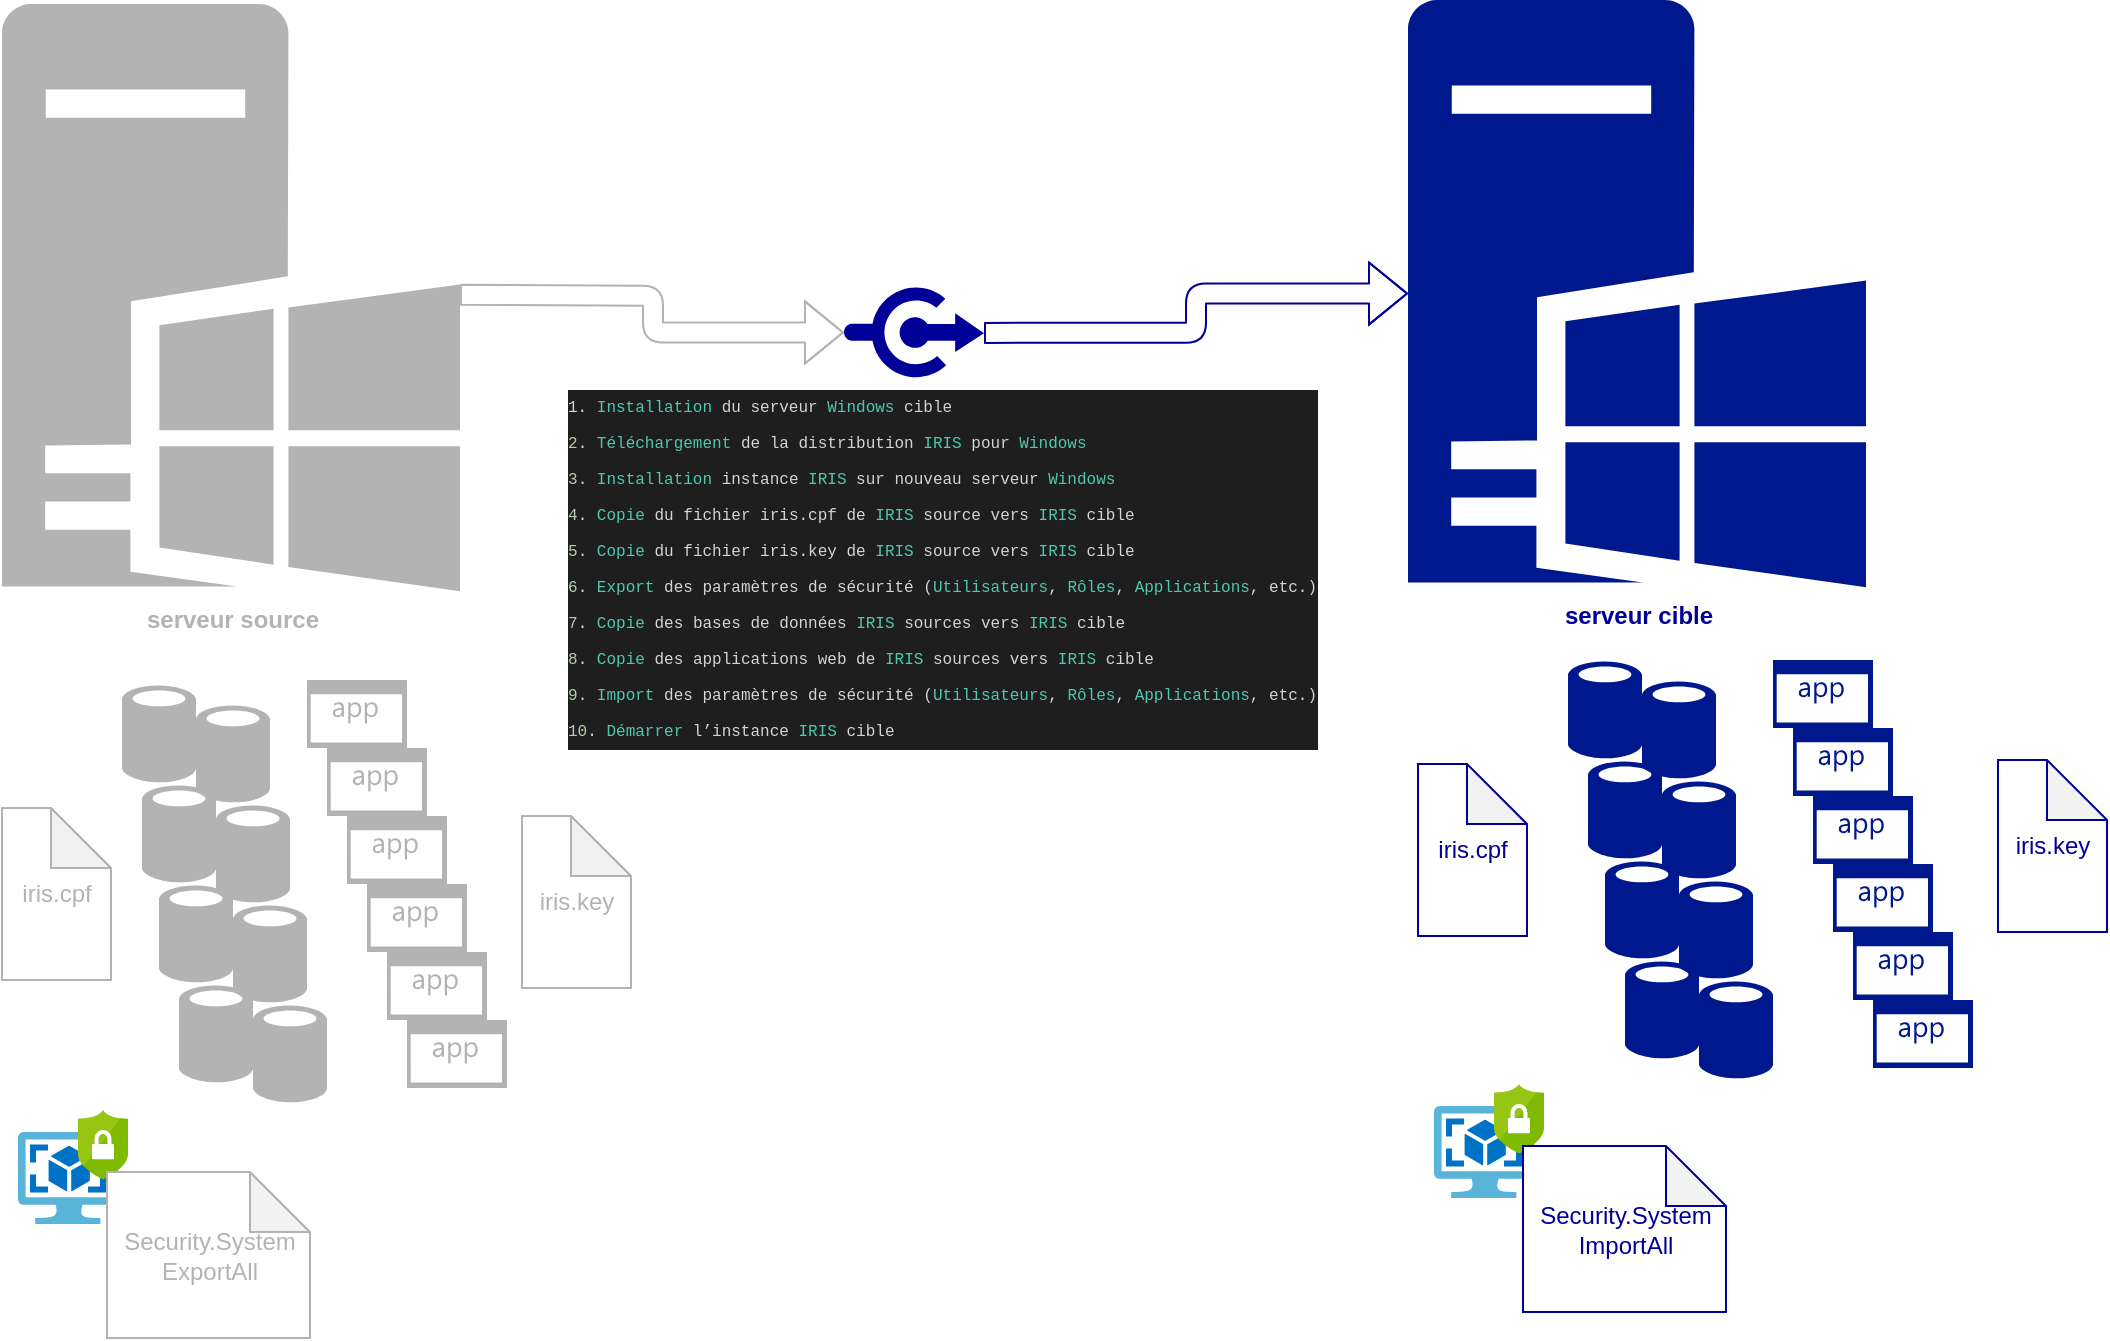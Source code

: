 <mxfile version="21.1.8" type="github">
  <diagram name="Page-1" id="I7xTnPxRHZJP-MAULyoQ">
    <mxGraphModel dx="1055" dy="738" grid="0" gridSize="10" guides="1" tooltips="1" connect="1" arrows="1" fold="1" page="1" pageScale="1" pageWidth="1169" pageHeight="827" math="0" shadow="0">
      <root>
        <mxCell id="0" />
        <mxCell id="1" parent="0" />
        <mxCell id="NS_PCVdNuBJ5CIJFDRs9-49" style="edgeStyle=orthogonalEdgeStyle;rounded=1;orthogonalLoop=1;jettySize=auto;html=1;exitX=1;exitY=0.5;exitDx=0;exitDy=0;exitPerimeter=0;shape=flexArrow;strokeColor=#B3B3B3;" parent="1" target="NS_PCVdNuBJ5CIJFDRs9-6" edge="1">
          <mxGeometry relative="1" as="geometry">
            <mxPoint x="239" y="255.395" as="sourcePoint" />
          </mxGeometry>
        </mxCell>
        <mxCell id="NS_PCVdNuBJ5CIJFDRs9-2" value="&lt;b&gt;&lt;font color=&quot;#b3b3b3&quot;&gt;serveur source&lt;/font&gt;&lt;/b&gt;" style="sketch=0;aspect=fixed;pointerEvents=1;shadow=0;dashed=0;html=1;strokeColor=none;labelPosition=center;verticalLabelPosition=bottom;verticalAlign=top;align=center;fillColor=#B3B3B3;shape=mxgraph.mscae.enterprise.windows_server" parent="1" vertex="1">
          <mxGeometry x="10" y="110" width="229" height="293.59" as="geometry" />
        </mxCell>
        <mxCell id="NS_PCVdNuBJ5CIJFDRs9-3" value="&lt;b&gt;&lt;font color=&quot;#000099&quot;&gt;serveur cible&lt;/font&gt;&lt;/b&gt;" style="sketch=0;aspect=fixed;pointerEvents=1;shadow=0;dashed=0;html=1;strokeColor=none;labelPosition=center;verticalLabelPosition=bottom;verticalAlign=top;align=center;fillColor=#00188D;shape=mxgraph.mscae.enterprise.windows_server" parent="1" vertex="1">
          <mxGeometry x="713" y="108" width="229" height="293.59" as="geometry" />
        </mxCell>
        <mxCell id="NS_PCVdNuBJ5CIJFDRs9-5" value="" style="sketch=0;aspect=fixed;pointerEvents=1;shadow=0;dashed=0;html=1;strokeColor=none;labelPosition=center;verticalLabelPosition=bottom;verticalAlign=top;align=center;fillColor=#00188D;shape=mxgraph.mscae.enterprise.database_generic" parent="1" vertex="1">
          <mxGeometry x="793" y="438" width="37" height="50" as="geometry" />
        </mxCell>
        <mxCell id="NS_PCVdNuBJ5CIJFDRs9-50" style="edgeStyle=orthogonalEdgeStyle;rounded=1;orthogonalLoop=1;jettySize=auto;html=1;exitX=1;exitY=0.505;exitDx=0;exitDy=0;exitPerimeter=0;entryX=0;entryY=0.5;entryDx=0;entryDy=0;entryPerimeter=0;shape=flexArrow;strokeColor=#000099;" parent="1" source="NS_PCVdNuBJ5CIJFDRs9-6" edge="1" target="NS_PCVdNuBJ5CIJFDRs9-3">
          <mxGeometry relative="1" as="geometry">
            <mxPoint x="580" y="255.395" as="targetPoint" />
          </mxGeometry>
        </mxCell>
        <mxCell id="NS_PCVdNuBJ5CIJFDRs9-6" value="" style="sketch=0;aspect=fixed;pointerEvents=1;shadow=0;dashed=0;html=1;strokeColor=none;labelPosition=center;verticalLabelPosition=bottom;verticalAlign=top;align=center;fillColor=#000099;shape=mxgraph.mscae.enterprise.connectors;direction=east;" parent="1" vertex="1">
          <mxGeometry x="431" y="250.4" width="70" height="47.6" as="geometry" />
        </mxCell>
        <mxCell id="NS_PCVdNuBJ5CIJFDRs9-10" value="" style="sketch=0;aspect=fixed;pointerEvents=1;shadow=0;dashed=0;html=1;strokeColor=none;labelPosition=center;verticalLabelPosition=bottom;verticalAlign=top;align=center;fillColor=#00188D;shape=mxgraph.mscae.enterprise.database_generic" parent="1" vertex="1">
          <mxGeometry x="830" y="448" width="37" height="50" as="geometry" />
        </mxCell>
        <mxCell id="NS_PCVdNuBJ5CIJFDRs9-17" value="" style="sketch=0;aspect=fixed;pointerEvents=1;shadow=0;dashed=0;html=1;strokeColor=none;labelPosition=center;verticalLabelPosition=bottom;verticalAlign=top;align=center;fillColor=#00188D;shape=mxgraph.mscae.enterprise.database_generic" parent="1" vertex="1">
          <mxGeometry x="803" y="488" width="37" height="50" as="geometry" />
        </mxCell>
        <mxCell id="NS_PCVdNuBJ5CIJFDRs9-18" value="" style="sketch=0;aspect=fixed;pointerEvents=1;shadow=0;dashed=0;html=1;strokeColor=none;labelPosition=center;verticalLabelPosition=bottom;verticalAlign=top;align=center;fillColor=#00188D;shape=mxgraph.mscae.enterprise.database_generic" parent="1" vertex="1">
          <mxGeometry x="840" y="498" width="37" height="50" as="geometry" />
        </mxCell>
        <mxCell id="NS_PCVdNuBJ5CIJFDRs9-19" value="" style="sketch=0;aspect=fixed;pointerEvents=1;shadow=0;dashed=0;html=1;strokeColor=none;labelPosition=center;verticalLabelPosition=bottom;verticalAlign=top;align=center;fillColor=#00188D;shape=mxgraph.mscae.enterprise.database_generic" parent="1" vertex="1">
          <mxGeometry x="811.5" y="538" width="37" height="50" as="geometry" />
        </mxCell>
        <mxCell id="NS_PCVdNuBJ5CIJFDRs9-20" value="" style="sketch=0;aspect=fixed;pointerEvents=1;shadow=0;dashed=0;html=1;strokeColor=none;labelPosition=center;verticalLabelPosition=bottom;verticalAlign=top;align=center;fillColor=#00188D;shape=mxgraph.mscae.enterprise.database_generic" parent="1" vertex="1">
          <mxGeometry x="848.5" y="548" width="37" height="50" as="geometry" />
        </mxCell>
        <mxCell id="NS_PCVdNuBJ5CIJFDRs9-21" value="" style="sketch=0;aspect=fixed;pointerEvents=1;shadow=0;dashed=0;html=1;strokeColor=none;labelPosition=center;verticalLabelPosition=bottom;verticalAlign=top;align=center;fillColor=#00188D;shape=mxgraph.mscae.enterprise.database_generic" parent="1" vertex="1">
          <mxGeometry x="821.5" y="588" width="37" height="50" as="geometry" />
        </mxCell>
        <mxCell id="NS_PCVdNuBJ5CIJFDRs9-22" value="" style="sketch=0;aspect=fixed;pointerEvents=1;shadow=0;dashed=0;html=1;strokeColor=none;labelPosition=center;verticalLabelPosition=bottom;verticalAlign=top;align=center;fillColor=#00188D;shape=mxgraph.mscae.enterprise.database_generic" parent="1" vertex="1">
          <mxGeometry x="858.5" y="598" width="37" height="50" as="geometry" />
        </mxCell>
        <mxCell id="NS_PCVdNuBJ5CIJFDRs9-24" value="" style="sketch=0;aspect=fixed;pointerEvents=1;shadow=0;dashed=0;html=1;strokeColor=none;labelPosition=center;verticalLabelPosition=bottom;verticalAlign=top;align=center;fillColor=#B3B3B3;shape=mxgraph.mscae.enterprise.database_generic" parent="1" vertex="1">
          <mxGeometry x="70" y="450" width="37" height="50" as="geometry" />
        </mxCell>
        <mxCell id="NS_PCVdNuBJ5CIJFDRs9-25" value="" style="sketch=0;aspect=fixed;pointerEvents=1;shadow=0;dashed=0;html=1;strokeColor=none;labelPosition=center;verticalLabelPosition=bottom;verticalAlign=top;align=center;fillColor=#B3B3B3;shape=mxgraph.mscae.enterprise.database_generic" parent="1" vertex="1">
          <mxGeometry x="107" y="460" width="37" height="50" as="geometry" />
        </mxCell>
        <mxCell id="NS_PCVdNuBJ5CIJFDRs9-26" value="" style="sketch=0;aspect=fixed;pointerEvents=1;shadow=0;dashed=0;html=1;strokeColor=none;labelPosition=center;verticalLabelPosition=bottom;verticalAlign=top;align=center;fillColor=#B3B3B3;shape=mxgraph.mscae.enterprise.database_generic" parent="1" vertex="1">
          <mxGeometry x="80" y="500" width="37" height="50" as="geometry" />
        </mxCell>
        <mxCell id="NS_PCVdNuBJ5CIJFDRs9-27" value="" style="sketch=0;aspect=fixed;pointerEvents=1;shadow=0;dashed=0;html=1;strokeColor=none;labelPosition=center;verticalLabelPosition=bottom;verticalAlign=top;align=center;fillColor=#B3B3B3;shape=mxgraph.mscae.enterprise.database_generic" parent="1" vertex="1">
          <mxGeometry x="117" y="510" width="37" height="50" as="geometry" />
        </mxCell>
        <mxCell id="NS_PCVdNuBJ5CIJFDRs9-28" value="" style="sketch=0;aspect=fixed;pointerEvents=1;shadow=0;dashed=0;html=1;strokeColor=none;labelPosition=center;verticalLabelPosition=bottom;verticalAlign=top;align=center;fillColor=#B3B3B3;shape=mxgraph.mscae.enterprise.database_generic" parent="1" vertex="1">
          <mxGeometry x="88.5" y="550" width="37" height="50" as="geometry" />
        </mxCell>
        <mxCell id="NS_PCVdNuBJ5CIJFDRs9-29" value="" style="sketch=0;aspect=fixed;pointerEvents=1;shadow=0;dashed=0;html=1;strokeColor=none;labelPosition=center;verticalLabelPosition=bottom;verticalAlign=top;align=center;fillColor=#B3B3B3;shape=mxgraph.mscae.enterprise.database_generic" parent="1" vertex="1">
          <mxGeometry x="125.5" y="560" width="37" height="50" as="geometry" />
        </mxCell>
        <mxCell id="NS_PCVdNuBJ5CIJFDRs9-30" value="" style="sketch=0;aspect=fixed;pointerEvents=1;shadow=0;dashed=0;html=1;strokeColor=none;labelPosition=center;verticalLabelPosition=bottom;verticalAlign=top;align=center;fillColor=#B3B3B3;shape=mxgraph.mscae.enterprise.database_generic" parent="1" vertex="1">
          <mxGeometry x="98.5" y="600" width="37" height="50" as="geometry" />
        </mxCell>
        <mxCell id="NS_PCVdNuBJ5CIJFDRs9-31" value="" style="sketch=0;aspect=fixed;pointerEvents=1;shadow=0;dashed=0;html=1;strokeColor=none;labelPosition=center;verticalLabelPosition=bottom;verticalAlign=top;align=center;fillColor=#B3B3B3;shape=mxgraph.mscae.enterprise.database_generic" parent="1" vertex="1">
          <mxGeometry x="135.5" y="610" width="37" height="50" as="geometry" />
        </mxCell>
        <mxCell id="NS_PCVdNuBJ5CIJFDRs9-33" value="" style="sketch=0;aspect=fixed;pointerEvents=1;shadow=0;dashed=0;html=1;strokeColor=none;labelPosition=center;verticalLabelPosition=bottom;verticalAlign=top;align=center;fillColor=#B3B3B3;shape=mxgraph.mscae.enterprise.application" parent="1" vertex="1">
          <mxGeometry x="162.5" y="448" width="50" height="34" as="geometry" />
        </mxCell>
        <mxCell id="NS_PCVdNuBJ5CIJFDRs9-34" value="" style="sketch=0;aspect=fixed;pointerEvents=1;shadow=0;dashed=0;html=1;strokeColor=none;labelPosition=center;verticalLabelPosition=bottom;verticalAlign=top;align=center;fillColor=#B3B3B3;shape=mxgraph.mscae.enterprise.application" parent="1" vertex="1">
          <mxGeometry x="172.5" y="482" width="50" height="34" as="geometry" />
        </mxCell>
        <mxCell id="NS_PCVdNuBJ5CIJFDRs9-35" value="" style="sketch=0;aspect=fixed;pointerEvents=1;shadow=0;dashed=0;html=1;strokeColor=none;labelPosition=center;verticalLabelPosition=bottom;verticalAlign=top;align=center;fillColor=#B3B3B3;shape=mxgraph.mscae.enterprise.application" parent="1" vertex="1">
          <mxGeometry x="182.5" y="516" width="50" height="34" as="geometry" />
        </mxCell>
        <mxCell id="NS_PCVdNuBJ5CIJFDRs9-37" value="" style="sketch=0;aspect=fixed;pointerEvents=1;shadow=0;dashed=0;html=1;strokeColor=none;labelPosition=center;verticalLabelPosition=bottom;verticalAlign=top;align=center;fillColor=#B3B3B3;shape=mxgraph.mscae.enterprise.application" parent="1" vertex="1">
          <mxGeometry x="192.5" y="550" width="50" height="34" as="geometry" />
        </mxCell>
        <mxCell id="NS_PCVdNuBJ5CIJFDRs9-38" value="" style="sketch=0;aspect=fixed;pointerEvents=1;shadow=0;dashed=0;html=1;strokeColor=none;labelPosition=center;verticalLabelPosition=bottom;verticalAlign=top;align=center;fillColor=#B3B3B3;shape=mxgraph.mscae.enterprise.application" parent="1" vertex="1">
          <mxGeometry x="202.5" y="584" width="50" height="34" as="geometry" />
        </mxCell>
        <mxCell id="NS_PCVdNuBJ5CIJFDRs9-39" value="" style="sketch=0;aspect=fixed;pointerEvents=1;shadow=0;dashed=0;html=1;strokeColor=none;labelPosition=center;verticalLabelPosition=bottom;verticalAlign=top;align=center;fillColor=#B3B3B3;shape=mxgraph.mscae.enterprise.application" parent="1" vertex="1">
          <mxGeometry x="212.5" y="618" width="50" height="34" as="geometry" />
        </mxCell>
        <mxCell id="NS_PCVdNuBJ5CIJFDRs9-40" value="" style="sketch=0;aspect=fixed;pointerEvents=1;shadow=0;dashed=0;html=1;strokeColor=none;labelPosition=center;verticalLabelPosition=bottom;verticalAlign=top;align=center;fillColor=#00188D;shape=mxgraph.mscae.enterprise.application" parent="1" vertex="1">
          <mxGeometry x="895.5" y="438" width="50" height="34" as="geometry" />
        </mxCell>
        <mxCell id="NS_PCVdNuBJ5CIJFDRs9-42" value="" style="sketch=0;aspect=fixed;pointerEvents=1;shadow=0;dashed=0;html=1;strokeColor=none;labelPosition=center;verticalLabelPosition=bottom;verticalAlign=top;align=center;fillColor=#00188D;shape=mxgraph.mscae.enterprise.application" parent="1" vertex="1">
          <mxGeometry x="905.5" y="472" width="50" height="34" as="geometry" />
        </mxCell>
        <mxCell id="NS_PCVdNuBJ5CIJFDRs9-43" value="" style="sketch=0;aspect=fixed;pointerEvents=1;shadow=0;dashed=0;html=1;strokeColor=none;labelPosition=center;verticalLabelPosition=bottom;verticalAlign=top;align=center;fillColor=#00188D;shape=mxgraph.mscae.enterprise.application" parent="1" vertex="1">
          <mxGeometry x="915.5" y="506" width="50" height="34" as="geometry" />
        </mxCell>
        <mxCell id="NS_PCVdNuBJ5CIJFDRs9-44" value="" style="sketch=0;aspect=fixed;pointerEvents=1;shadow=0;dashed=0;html=1;strokeColor=none;labelPosition=center;verticalLabelPosition=bottom;verticalAlign=top;align=center;fillColor=#00188D;shape=mxgraph.mscae.enterprise.application" parent="1" vertex="1">
          <mxGeometry x="925.5" y="540" width="50" height="34" as="geometry" />
        </mxCell>
        <mxCell id="NS_PCVdNuBJ5CIJFDRs9-45" value="" style="sketch=0;aspect=fixed;pointerEvents=1;shadow=0;dashed=0;html=1;strokeColor=none;labelPosition=center;verticalLabelPosition=bottom;verticalAlign=top;align=center;fillColor=#00188D;shape=mxgraph.mscae.enterprise.application" parent="1" vertex="1">
          <mxGeometry x="935.5" y="574" width="50" height="34" as="geometry" />
        </mxCell>
        <mxCell id="NS_PCVdNuBJ5CIJFDRs9-46" value="" style="sketch=0;aspect=fixed;pointerEvents=1;shadow=0;dashed=0;html=1;strokeColor=none;labelPosition=center;verticalLabelPosition=bottom;verticalAlign=top;align=center;fillColor=#00188D;shape=mxgraph.mscae.enterprise.application" parent="1" vertex="1">
          <mxGeometry x="945.5" y="608" width="50" height="34" as="geometry" />
        </mxCell>
        <mxCell id="NS_PCVdNuBJ5CIJFDRs9-47" value="&lt;font color=&quot;#b3b3b3&quot;&gt;iris.cpf&lt;/font&gt;" style="shape=note;whiteSpace=wrap;html=1;backgroundOutline=1;darkOpacity=0.05;strokeColor=#B3B3B3;" parent="1" vertex="1">
          <mxGeometry x="10" y="512" width="54.5" height="86" as="geometry" />
        </mxCell>
        <mxCell id="NS_PCVdNuBJ5CIJFDRs9-48" value="&lt;font color=&quot;#000099&quot;&gt;iris.cpf&lt;/font&gt;" style="shape=note;whiteSpace=wrap;html=1;backgroundOutline=1;darkOpacity=0.05;strokeColor=#000099;" parent="1" vertex="1">
          <mxGeometry x="718" y="490" width="54.5" height="86" as="geometry" />
        </mxCell>
        <mxCell id="NS_PCVdNuBJ5CIJFDRs9-54" value="" style="image;sketch=0;aspect=fixed;html=1;points=[];align=center;fontSize=12;image=img/lib/mscae/OS_Images_Classic.svg;fontColor=#B3B3B3;labelBorderColor=#B3B3B3;" parent="1" vertex="1">
          <mxGeometry x="18" y="674" width="50" height="46" as="geometry" />
        </mxCell>
        <mxCell id="NS_PCVdNuBJ5CIJFDRs9-55" value="" style="image;sketch=0;aspect=fixed;html=1;points=[];align=center;fontSize=12;image=img/lib/mscae/Security_Center.svg;" parent="1" vertex="1">
          <mxGeometry x="48" y="663" width="25" height="34.72" as="geometry" />
        </mxCell>
        <mxCell id="NS_PCVdNuBJ5CIJFDRs9-56" value="&lt;font color=&quot;#b3b3b3&quot;&gt;Security.System&lt;br&gt;ExportAll&lt;br&gt;&lt;/font&gt;" style="shape=note;whiteSpace=wrap;html=1;backgroundOutline=1;darkOpacity=0.05;strokeColor=#B3B3B3;" parent="1" vertex="1">
          <mxGeometry x="62.5" y="694" width="101.5" height="83" as="geometry" />
        </mxCell>
        <mxCell id="NS_PCVdNuBJ5CIJFDRs9-57" value="" style="image;sketch=0;aspect=fixed;html=1;points=[];align=center;fontSize=12;image=img/lib/mscae/OS_Images_Classic.svg;fontColor=#B3B3B3;labelBorderColor=#B3B3B3;" parent="1" vertex="1">
          <mxGeometry x="726" y="661" width="50" height="46" as="geometry" />
        </mxCell>
        <mxCell id="NS_PCVdNuBJ5CIJFDRs9-58" value="" style="image;sketch=0;aspect=fixed;html=1;points=[];align=center;fontSize=12;image=img/lib/mscae/Security_Center.svg;" parent="1" vertex="1">
          <mxGeometry x="756" y="650" width="25" height="34.72" as="geometry" />
        </mxCell>
        <mxCell id="NS_PCVdNuBJ5CIJFDRs9-59" value="&lt;font color=&quot;#000099&quot;&gt;Security.System&lt;br&gt;ImportAll&lt;/font&gt;" style="shape=note;whiteSpace=wrap;html=1;backgroundOutline=1;darkOpacity=0.05;strokeColor=#000099;" parent="1" vertex="1">
          <mxGeometry x="770.5" y="681" width="101.5" height="83" as="geometry" />
        </mxCell>
        <mxCell id="NS_PCVdNuBJ5CIJFDRs9-60" value="&lt;font color=&quot;#b3b3b3&quot;&gt;iris.key&lt;/font&gt;" style="shape=note;whiteSpace=wrap;html=1;backgroundOutline=1;darkOpacity=0.05;strokeColor=#B3B3B3;" parent="1" vertex="1">
          <mxGeometry x="270" y="516" width="54.5" height="86" as="geometry" />
        </mxCell>
        <mxCell id="NS_PCVdNuBJ5CIJFDRs9-61" value="&lt;font color=&quot;#000099&quot;&gt;iris.key&lt;/font&gt;" style="shape=note;whiteSpace=wrap;html=1;backgroundOutline=1;darkOpacity=0.05;strokeColor=#000099;" parent="1" vertex="1">
          <mxGeometry x="1008" y="488" width="54.5" height="86" as="geometry" />
        </mxCell>
        <mxCell id="BBO-3hV4wWY8fssrbt2p-1" value="&lt;div style=&quot;font-family: Menlo, Monaco, &amp;quot;Courier New&amp;quot;, monospace; line-height: 18px; font-size: 9px;&quot;&gt;&lt;div style=&quot;font-size: 8px;&quot;&gt;&lt;div style=&quot;background-color: rgb(30, 30, 30); line-height: 18px;&quot;&gt;&lt;div style=&quot;&quot;&gt;&lt;font color=&quot;#d4d4d4&quot;&gt; 1. &lt;/font&gt;&lt;span style=&quot;color: rgb(78, 201, 176);&quot;&gt;Installation&lt;/span&gt;&lt;font color=&quot;#d4d4d4&quot;&gt; du serveur&amp;nbsp;&lt;/font&gt;&lt;font color=&quot;#4ec9b0&quot;&gt;Windows&lt;/font&gt;&lt;font color=&quot;#d4d4d4&quot;&gt;&amp;nbsp;cible&lt;/font&gt;&lt;/div&gt;&lt;div style=&quot;color: rgb(212, 212, 212);&quot;&gt; &lt;span style=&quot;color: #b5cea8;&quot;&gt;2&lt;/span&gt;. &lt;span style=&quot;color: #4ec9b0;&quot;&gt;Téléchargement&lt;/span&gt; de la distribution &lt;span style=&quot;color: #4ec9b0;&quot;&gt;IRIS&lt;/span&gt; pour &lt;span style=&quot;color: #4ec9b0;&quot;&gt;Windows&lt;/span&gt;&lt;/div&gt;&lt;div style=&quot;color: rgb(212, 212, 212);&quot;&gt; &lt;span style=&quot;color: #b5cea8;&quot;&gt;3&lt;/span&gt;. &lt;span style=&quot;color: #4ec9b0;&quot;&gt;Installation&lt;/span&gt; instance &lt;span style=&quot;color: #4ec9b0;&quot;&gt;IRIS&lt;/span&gt; sur nouveau serveur &lt;span style=&quot;color: #4ec9b0;&quot;&gt;Windows&lt;/span&gt;&lt;/div&gt;&lt;div style=&quot;color: rgb(212, 212, 212);&quot;&gt; &lt;span style=&quot;color: #b5cea8;&quot;&gt;4&lt;/span&gt;. &lt;span style=&quot;color: #4ec9b0;&quot;&gt;Copie&lt;/span&gt; du fichier iris.cpf de &lt;span style=&quot;color: #4ec9b0;&quot;&gt;IRIS&lt;/span&gt; source vers &lt;span style=&quot;color: #4ec9b0;&quot;&gt;IRIS&lt;/span&gt; cible&lt;/div&gt;&lt;div style=&quot;color: rgb(212, 212, 212);&quot;&gt; &lt;span style=&quot;color: #b5cea8;&quot;&gt;5&lt;/span&gt;. &lt;span style=&quot;color: #4ec9b0;&quot;&gt;Copie&lt;/span&gt; du fichier iris.key de &lt;span style=&quot;color: #4ec9b0;&quot;&gt;IRIS&lt;/span&gt; source vers &lt;span style=&quot;color: #4ec9b0;&quot;&gt;IRIS&lt;/span&gt; cible&lt;/div&gt;&lt;div style=&quot;color: rgb(212, 212, 212);&quot;&gt; &lt;span style=&quot;color: #b5cea8;&quot;&gt;6&lt;/span&gt;. &lt;span style=&quot;color: #4ec9b0;&quot;&gt;Export&lt;/span&gt; des paramètres de sécurité (&lt;span style=&quot;color: #4ec9b0;&quot;&gt;Utilisateurs&lt;/span&gt;, &lt;span style=&quot;color: #4ec9b0;&quot;&gt;Rôles&lt;/span&gt;, &lt;span style=&quot;color: #4ec9b0;&quot;&gt;Applications&lt;/span&gt;, etc.)&lt;/div&gt;&lt;div style=&quot;color: rgb(212, 212, 212);&quot;&gt; &lt;span style=&quot;color: #b5cea8;&quot;&gt;7&lt;/span&gt;. &lt;span style=&quot;color: #4ec9b0;&quot;&gt;Copie&lt;/span&gt; des bases de données &lt;span style=&quot;color: #4ec9b0;&quot;&gt;IRIS&lt;/span&gt; sources vers &lt;span style=&quot;color: #4ec9b0;&quot;&gt;IRIS&lt;/span&gt; cible&lt;/div&gt;&lt;div style=&quot;color: rgb(212, 212, 212);&quot;&gt; &lt;span style=&quot;color: #b5cea8;&quot;&gt;8&lt;/span&gt;. &lt;span style=&quot;color: #4ec9b0;&quot;&gt;Copie&lt;/span&gt; des applications web de &lt;span style=&quot;color: #4ec9b0;&quot;&gt;IRIS&lt;/span&gt; sources vers &lt;span style=&quot;color: #4ec9b0;&quot;&gt;IRIS&lt;/span&gt; cible&lt;/div&gt;&lt;div style=&quot;color: rgb(212, 212, 212);&quot;&gt; &lt;span style=&quot;color: #b5cea8;&quot;&gt;9&lt;/span&gt;. &lt;span style=&quot;color: #4ec9b0;&quot;&gt;Import&lt;/span&gt; des paramètres de sécurité (&lt;span style=&quot;color: #4ec9b0;&quot;&gt;Utilisateurs&lt;/span&gt;, &lt;span style=&quot;color: #4ec9b0;&quot;&gt;Rôles&lt;/span&gt;, &lt;span style=&quot;color: #4ec9b0;&quot;&gt;Applications&lt;/span&gt;, etc.)&lt;/div&gt;&lt;div style=&quot;color: rgb(212, 212, 212);&quot;&gt;&lt;span style=&quot;color: #b5cea8;&quot;&gt;10&lt;/span&gt;. &lt;span style=&quot;color: #4ec9b0;&quot;&gt;Démarrer&lt;/span&gt; l’instance &lt;span style=&quot;color: #4ec9b0;&quot;&gt;IRIS&lt;/span&gt; cible&lt;/div&gt;&lt;/div&gt;&lt;/div&gt;&lt;/div&gt;" style="text;html=1;align=left;verticalAlign=middle;resizable=0;points=[];autosize=1;strokeColor=none;fillColor=none;labelBackgroundColor=#000000;labelBorderColor=none;fontSize=9;" vertex="1" parent="1">
          <mxGeometry x="291" y="296" width="394" height="192" as="geometry" />
        </mxCell>
      </root>
    </mxGraphModel>
  </diagram>
</mxfile>
